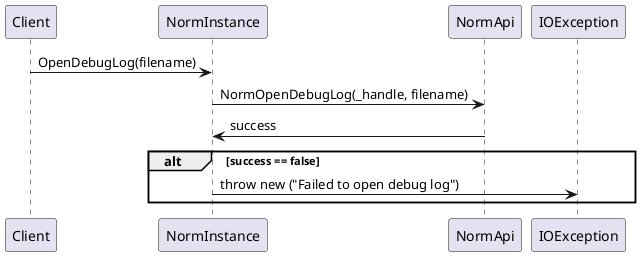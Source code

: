 @startuml
Client -> NormInstance : OpenDebugLog(filename)
NormInstance -> NormApi : NormOpenDebugLog(_handle, filename)
NormInstance <- NormApi : success
alt success == false
    NormInstance -> IOException : throw new ("Failed to open debug log")
end
@enduml